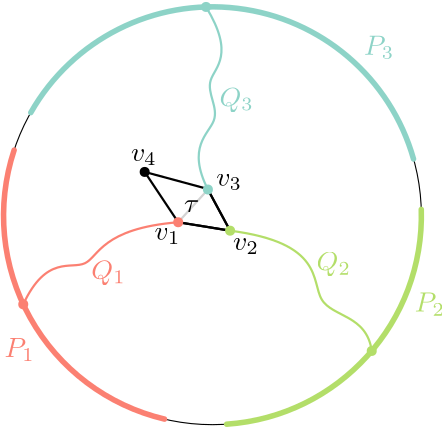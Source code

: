 <?xml version="1.0"?>
<!DOCTYPE ipe SYSTEM "ipe.dtd">
<ipe version="70218" creator="Ipe 7.2.24">
<info created="D:20220307160746" modified="D:20220310134319"/>
<ipestyle name="basic">
<symbol name="arrow/arc(spx)">
<path stroke="sym-stroke" fill="sym-stroke" pen="sym-pen">
0 0 m
-1 0.333 l
-1 -0.333 l
h
</path>
</symbol>
<symbol name="arrow/farc(spx)">
<path stroke="sym-stroke" fill="white" pen="sym-pen">
0 0 m
-1 0.333 l
-1 -0.333 l
h
</path>
</symbol>
<symbol name="arrow/ptarc(spx)">
<path stroke="sym-stroke" fill="sym-stroke" pen="sym-pen">
0 0 m
-1 0.333 l
-0.8 0 l
-1 -0.333 l
h
</path>
</symbol>
<symbol name="arrow/fptarc(spx)">
<path stroke="sym-stroke" fill="white" pen="sym-pen">
0 0 m
-1 0.333 l
-0.8 0 l
-1 -0.333 l
h
</path>
</symbol>
<symbol name="mark/circle(sx)" transformations="translations">
<path fill="sym-stroke">
0.6 0 0 0.6 0 0 e
0.4 0 0 0.4 0 0 e
</path>
</symbol>
<symbol name="mark/disk(sx)" transformations="translations">
<path fill="sym-stroke">
0.6 0 0 0.6 0 0 e
</path>
</symbol>
<symbol name="mark/fdisk(sfx)" transformations="translations">
<group>
<path fill="sym-fill">
0.5 0 0 0.5 0 0 e
</path>
<path fill="sym-stroke" fillrule="eofill">
0.6 0 0 0.6 0 0 e
0.4 0 0 0.4 0 0 e
</path>
</group>
</symbol>
<symbol name="mark/box(sx)" transformations="translations">
<path fill="sym-stroke" fillrule="eofill">
-0.6 -0.6 m
0.6 -0.6 l
0.6 0.6 l
-0.6 0.6 l
h
-0.4 -0.4 m
0.4 -0.4 l
0.4 0.4 l
-0.4 0.4 l
h
</path>
</symbol>
<symbol name="mark/square(sx)" transformations="translations">
<path fill="sym-stroke">
-0.6 -0.6 m
0.6 -0.6 l
0.6 0.6 l
-0.6 0.6 l
h
</path>
</symbol>
<symbol name="mark/fsquare(sfx)" transformations="translations">
<group>
<path fill="sym-fill">
-0.5 -0.5 m
0.5 -0.5 l
0.5 0.5 l
-0.5 0.5 l
h
</path>
<path fill="sym-stroke" fillrule="eofill">
-0.6 -0.6 m
0.6 -0.6 l
0.6 0.6 l
-0.6 0.6 l
h
-0.4 -0.4 m
0.4 -0.4 l
0.4 0.4 l
-0.4 0.4 l
h
</path>
</group>
</symbol>
<symbol name="mark/cross(sx)" transformations="translations">
<group>
<path fill="sym-stroke">
-0.43 -0.57 m
0.57 0.43 l
0.43 0.57 l
-0.57 -0.43 l
h
</path>
<path fill="sym-stroke">
-0.43 0.57 m
0.57 -0.43 l
0.43 -0.57 l
-0.57 0.43 l
h
</path>
</group>
</symbol>
<symbol name="arrow/fnormal(spx)">
<path stroke="sym-stroke" fill="white" pen="sym-pen">
0 0 m
-1 0.333 l
-1 -0.333 l
h
</path>
</symbol>
<symbol name="arrow/pointed(spx)">
<path stroke="sym-stroke" fill="sym-stroke" pen="sym-pen">
0 0 m
-1 0.333 l
-0.8 0 l
-1 -0.333 l
h
</path>
</symbol>
<symbol name="arrow/fpointed(spx)">
<path stroke="sym-stroke" fill="white" pen="sym-pen">
0 0 m
-1 0.333 l
-0.8 0 l
-1 -0.333 l
h
</path>
</symbol>
<symbol name="arrow/linear(spx)">
<path stroke="sym-stroke" pen="sym-pen">
-1 0.333 m
0 0 l
-1 -0.333 l
</path>
</symbol>
<symbol name="arrow/fdouble(spx)">
<path stroke="sym-stroke" fill="white" pen="sym-pen">
0 0 m
-1 0.333 l
-1 -0.333 l
h
-1 0 m
-2 0.333 l
-2 -0.333 l
h
</path>
</symbol>
<symbol name="arrow/double(spx)">
<path stroke="sym-stroke" fill="sym-stroke" pen="sym-pen">
0 0 m
-1 0.333 l
-1 -0.333 l
h
-1 0 m
-2 0.333 l
-2 -0.333 l
h
</path>
</symbol>
<symbol name="arrow/mid-normal(spx)">
<path stroke="sym-stroke" fill="sym-stroke" pen="sym-pen">
0.5 0 m
-0.5 0.333 l
-0.5 -0.333 l
h
</path>
</symbol>
<symbol name="arrow/mid-fnormal(spx)">
<path stroke="sym-stroke" fill="white" pen="sym-pen">
0.5 0 m
-0.5 0.333 l
-0.5 -0.333 l
h
</path>
</symbol>
<symbol name="arrow/mid-pointed(spx)">
<path stroke="sym-stroke" fill="sym-stroke" pen="sym-pen">
0.5 0 m
-0.5 0.333 l
-0.3 0 l
-0.5 -0.333 l
h
</path>
</symbol>
<symbol name="arrow/mid-fpointed(spx)">
<path stroke="sym-stroke" fill="white" pen="sym-pen">
0.5 0 m
-0.5 0.333 l
-0.3 0 l
-0.5 -0.333 l
h
</path>
</symbol>
<symbol name="arrow/mid-double(spx)">
<path stroke="sym-stroke" fill="sym-stroke" pen="sym-pen">
1 0 m
0 0.333 l
0 -0.333 l
h
0 0 m
-1 0.333 l
-1 -0.333 l
h
</path>
</symbol>
<symbol name="arrow/mid-fdouble(spx)">
<path stroke="sym-stroke" fill="white" pen="sym-pen">
1 0 m
0 0.333 l
0 -0.333 l
h
0 0 m
-1 0.333 l
-1 -0.333 l
h
</path>
</symbol>
<anglesize name="22.5 deg" value="22.5"/>
<anglesize name="30 deg" value="30"/>
<anglesize name="45 deg" value="45"/>
<anglesize name="60 deg" value="60"/>
<anglesize name="90 deg" value="90"/>
<arrowsize name="large" value="10"/>
<arrowsize name="small" value="5"/>
<arrowsize name="tiny" value="3"/>
<color name="blue" value="0 0 1"/>
<color name="brown" value="0.647 0.165 0.165"/>
<color name="darkblue" value="0 0 0.545"/>
<color name="darkcyan" value="0 0.545 0.545"/>
<color name="darkgray" value="0.663"/>
<color name="darkgreen" value="0 0.392 0"/>
<color name="darkmagenta" value="0.545 0 0.545"/>
<color name="darkorange" value="1 0.549 0"/>
<color name="darkred" value="0.545 0 0"/>
<color name="gold" value="1 0.843 0"/>
<color name="gray" value="0.745"/>
<color name="green" value="0 1 0"/>
<color name="lightblue" value="0.678 0.847 0.902"/>
<color name="lightcyan" value="0.878 1 1"/>
<color name="lightgray" value="0.827"/>
<color name="lightgreen" value="0.565 0.933 0.565"/>
<color name="lightyellow" value="1 1 0.878"/>
<color name="navy" value="0 0 0.502"/>
<color name="orange" value="1 0.647 0"/>
<color name="pink" value="1 0.753 0.796"/>
<color name="purple" value="0.627 0.125 0.941"/>
<color name="red" value="1 0 0"/>
<color name="seagreen" value="0.18 0.545 0.341"/>
<color name="turquoise" value="0.251 0.878 0.816"/>
<color name="violet" value="0.933 0.51 0.933"/>
<color name="yellow" value="1 1 0"/>
<dashstyle name="dash dot dotted" value="[4 2 1 2 1 2] 0"/>
<dashstyle name="dash dotted" value="[4 2 1 2] 0"/>
<dashstyle name="dashed" value="[4] 0"/>
<dashstyle name="dotted" value="[1 3] 0"/>
<gridsize name="10 pts (~3.5 mm)" value="10"/>
<gridsize name="14 pts (~5 mm)" value="14"/>
<gridsize name="16 pts (~6 mm)" value="16"/>
<gridsize name="20 pts (~7 mm)" value="20"/>
<gridsize name="28 pts (~10 mm)" value="28"/>
<gridsize name="32 pts (~12 mm)" value="32"/>
<gridsize name="4 pts" value="4"/>
<gridsize name="56 pts (~20 mm)" value="56"/>
<gridsize name="8 pts (~3 mm)" value="8"/>
<opacity name="10%" value="0.1"/>
<opacity name="30%" value="0.3"/>
<opacity name="50%" value="0.5"/>
<opacity name="75%" value="0.75"/>
<pen name="fat" value="1.2"/>
<pen name="heavier" value="0.8"/>
<pen name="ultrafat" value="2"/>
<symbolsize name="large" value="5"/>
<symbolsize name="small" value="2"/>
<symbolsize name="tiny" value="1.1"/>
<textsize name="Huge" value="\Huge"/>
<textsize name="LARGE" value="\LARGE"/>
<textsize name="Large" value="\Large"/>
<textsize name="footnote" value="\footnotesize"/>
<textsize name="huge" value="\huge"/>
<textsize name="large" value="\large"/>
<textsize name="small" value="\small"/>
<textsize name="tiny" value="\tiny"/>
<textstyle name="center" begin="\begin{center}" end="\end{center}"/>
<textstyle name="item" begin="\begin{itemize}\item{}" end="\end{itemize}"/>
<textstyle name="itemize" begin="\begin{itemize}" end="\end{itemize}"/>
<tiling name="falling" angle="-60" step="4" width="1"/>
<tiling name="rising" angle="30" step="4" width="1"/>
</ipestyle>
<ipestyle name="brew">
<color name="aliceblue" value="0.941 0.973 1"/>
<color name="brew1" value="0.552 0.827 0.78"/>
<color name="brew2" value="1 1 0.701"/>
<color name="brew3" value="0.745 0.729 0.854"/>
<color name="brew4" value="0.984 0.501 0.447"/>
<color name="brew5" value="0.501 0.694 0.827"/>
<color name="brew6" value="0.992 0.705 0.384"/>
<color name="brew7" value="0.701 0.87 0.411"/>
<color name="brew8" value="0.988 0.803 0.898"/>
</ipestyle>
<page>
<layer name="alpha"/>
<layer name="beta"/>
<layer name="gamma"/>
<view layers="alpha beta gamma" active="beta"/>
<view layers="alpha beta gamma" active="beta"/>
<path layer="beta" stroke="lightgray" pen="heavier">
255.994 585.474 m
245.29 573.698 l
</path>
<path layer="alpha" stroke="black" pen="heavier">
245.29 573.698 m
263.976 570.661 l
255.994 585.474 l
</path>
<path layer="beta" stroke="black" pen="heavier">
245.29 573.698 m
263.976 570.661 l
255.879 585.687 l
233.226 591.811 l
h
</path>
<path layer="alpha" matrix="0.84 0 0 0.84 41.2209 92.1654" stroke="brew4" pen="heavier" cap="1">
242.94 573.253 m
210.13 570.565
207.627 546.374
186.495 559.443
176.538 538.083 c
</path>
<path matrix="0.84 0 0 0.84 41.2209 92.1654" stroke="brew1" pen="heavier" cap="1">
255.682 587.272 m
246.462 605.507
265.555 616.537
249.891 634.518
267.409 644.991
254.872 665.525 c
</path>
<path matrix="0.84 0 0 0.84 41.2209 92.1654" stroke="black">
89.5337 0 0 89.5337 257.631 576.033 e
</path>
<path matrix="0.84 0 0 0.84 41.2209 92.1654" stroke="brew1" pen="ultrafat" cap="1">
343.793 600.373 m
89.5337 0 0 89.5337 257.631 576.033 179.77 620.238 a
</path>
<path matrix="0.84 0 0 0.84 41.2209 92.1654" stroke="brew4" pen="ultrafat" cap="1">
172.631 604.165 m
89.5337 0 0 89.5337 257.631 576.033 237.08 488.89 a
</path>
<path matrix="0.84 0 0 0.84 41.2209 92.1654" stroke="brew7" pen="ultrafat" cap="1">
263.713 486.707 m
89.5337 0 0 89.5337 257.631 576.033 347.123 578.744 a
</path>
<use matrix="0.84 0 0 0.84 41.2209 92.1654" name="mark/disk(sx)" pos="255.682 587.272" size="normal" stroke="brew1"/>
<use matrix="0.84 0 0 0.84 41.2209 92.1654" name="mark/disk(sx)" pos="242.94 573.253" size="normal" stroke="brew4"/>
<use matrix="0.84 0 0 0.84 41.2209 92.1654" name="mark/disk(sx)" pos="265.185 569.638" size="normal" stroke="brew7"/>
<path matrix="0.84 0 0 0.84 41.2209 92.1654" stroke="brew7" pen="heavier" cap="1">
265.185 569.638 m
305.502 564.448
294.288 531.267
323.761 533.676
325.89 518.094 c
</path>
<use layer="beta" matrix="1.2 0 0 1.2 -51.5262 -115.207" name="mark/disk(sx)" pos="255.7 638.677" size="normal" stroke="brew1"/>
<use matrix="1.2 0 0 1.2 -51.5262 -115.207" name="mark/disk(sx)" pos="200.866 549.468" size="normal" stroke="brew4"/>
<use matrix="1.2 0 0 1.2 -51.5262 -115.207" name="mark/disk(sx)" pos="305.412 535.476" size="normal" stroke="brew7"/>
<text layer="gamma" matrix="1 0 0 1 -4 2" transformations="translations" pos="254.17 575.27" stroke="black" type="label" width="5.483" height="4.289" depth="0" halign="center" valign="baseline" style="math">\tau</text>
<use layer="beta" name="mark/disk(sx)" pos="233.226 591.811" size="normal" stroke="black"/>
<text layer="alpha" matrix="1 0 0 1 4 4" transformations="translations" pos="242.052 567.664" stroke="black" type="label" width="9.298" height="4.294" depth="1.49" halign="right" valign="top" style="math">v_1</text>
<text matrix="1 0 0 1 22.9727 0.347957" transformations="translations" pos="242.052 567.664" stroke="black" type="label" width="9.298" height="4.294" depth="1.49" valign="top" style="math">v_2</text>
<text matrix="1 0 0 1 16.9149 17.6833" transformations="translations" pos="242.052 567.664" stroke="black" type="label" width="9.298" height="4.294" depth="1.49" valign="bottom" style="math">v_3</text>
<text layer="beta" matrix="1 0 0 1 6 -1" transformations="translations" pos="226.935 596.783" stroke="black" type="label" width="9.298" height="4.294" depth="1.49" halign="center" valign="baseline" style="math">v_4</text>
<text layer="alpha" matrix="1 0 0 1 -10 0" transformations="translations" pos="224 560" stroke="brew4" type="label" width="12.345" height="6.815" depth="1.93" valign="top" style="math">Q_1</text>
<text matrix="1 0 0 1 -4 0" transformations="translations" pos="299.119 556.296" stroke="brew7" type="label" width="12.345" height="6.815" depth="1.93" valign="baseline" style="math">Q_2</text>
<text matrix="1 0 0 1 -1 -8" transformations="translations" pos="261.158 623.386" stroke="brew1" type="label" width="12.345" height="6.815" depth="1.93" valign="baseline" style="math">Q_3</text>
<text matrix="1 0 0 1 51.0647 10.585" transformations="translations" pos="261.158 623.386" stroke="brew1" type="label" width="10.866" height="6.812" depth="1.49" valign="baseline" style="math">P_3</text>
<text matrix="1 0 0 1 31.3246 -14.7627" transformations="translations" pos="299.119 556.296" stroke="brew7" type="label" width="10.866" height="6.812" depth="1.49" valign="baseline" style="math">P_2</text>
<text matrix="1 0 0 1 -30.4018 -27.9665" transformations="translations" pos="224 560" stroke="brew4" type="label" width="10.866" height="6.812" depth="1.49" halign="right" valign="top" style="math">P_1</text>
</page>
</ipe>
